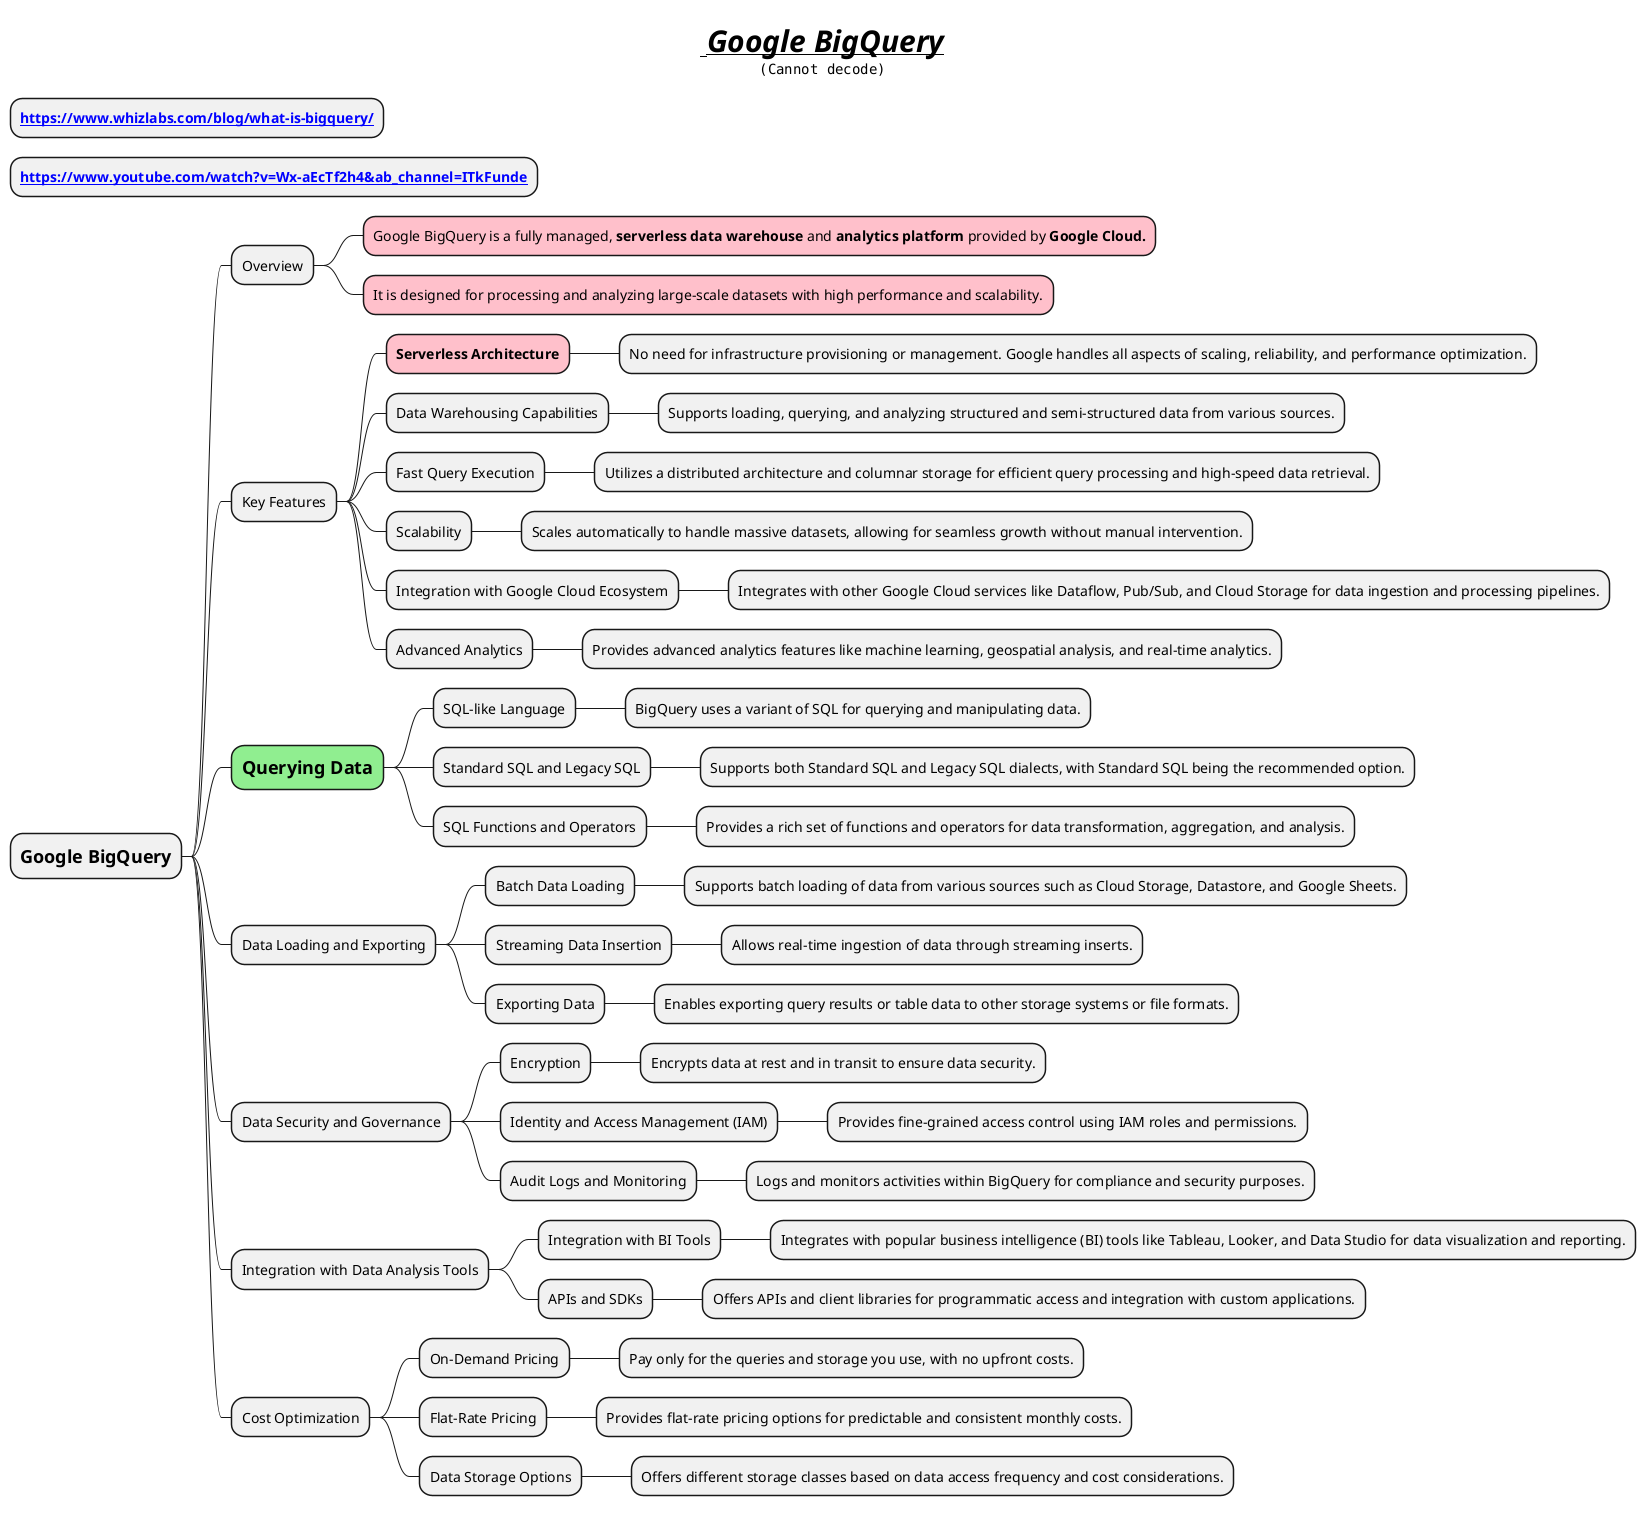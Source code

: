 @startmindmap
title =__ //**Google BigQuery**//__ \n<img:images/Google-BigQuery.png>

* **[[https://www.whizlabs.com/blog/what-is-bigquery/]]**
* **[[https://www.youtube.com/watch?v=Wx-aEcTf2h4&ab_channel=ITkFunde]]**

* =Google BigQuery
** Overview
***[#pink] Google BigQuery is a fully managed, **serverless data warehouse** and **analytics platform** provided by **Google Cloud.**
***[#pink] It is designed for processing and analyzing large-scale datasets with high performance and scalability.
** Key Features
***[#pink] **Serverless Architecture**
**** No need for infrastructure provisioning or management. Google handles all aspects of scaling, reliability, and performance optimization.
*** Data Warehousing Capabilities
**** Supports loading, querying, and analyzing structured and semi-structured data from various sources.
*** Fast Query Execution
**** Utilizes a distributed architecture and columnar storage for efficient query processing and high-speed data retrieval.
*** Scalability
**** Scales automatically to handle massive datasets, allowing for seamless growth without manual intervention.
*** Integration with Google Cloud Ecosystem
**** Integrates with other Google Cloud services like Dataflow, Pub/Sub, and Cloud Storage for data ingestion and processing pipelines.
*** Advanced Analytics
**** Provides advanced analytics features like machine learning, geospatial analysis, and real-time analytics.
**[#lightgreen] =Querying Data
*** SQL-like Language
**** BigQuery uses a variant of SQL for querying and manipulating data.
*** Standard SQL and Legacy SQL
**** Supports both Standard SQL and Legacy SQL dialects, with Standard SQL being the recommended option.
*** SQL Functions and Operators
**** Provides a rich set of functions and operators for data transformation, aggregation, and analysis.
** Data Loading and Exporting
*** Batch Data Loading
**** Supports batch loading of data from various sources such as Cloud Storage, Datastore, and Google Sheets.
*** Streaming Data Insertion
**** Allows real-time ingestion of data through streaming inserts.
*** Exporting Data
**** Enables exporting query results or table data to other storage systems or file formats.
** Data Security and Governance
*** Encryption
**** Encrypts data at rest and in transit to ensure data security.
*** Identity and Access Management (IAM)
**** Provides fine-grained access control using IAM roles and permissions.
*** Audit Logs and Monitoring
**** Logs and monitors activities within BigQuery for compliance and security purposes.
** Integration with Data Analysis Tools
*** Integration with BI Tools
**** Integrates with popular business intelligence (BI) tools like Tableau, Looker, and Data Studio for data visualization and reporting.
*** APIs and SDKs
**** Offers APIs and client libraries for programmatic access and integration with custom applications.
** Cost Optimization
*** On-Demand Pricing
**** Pay only for the queries and storage you use, with no upfront costs.
*** Flat-Rate Pricing
**** Provides flat-rate pricing options for predictable and consistent monthly costs.
*** Data Storage Options
**** Offers different storage classes based on data access frequency and cost considerations.
@endmindmap
